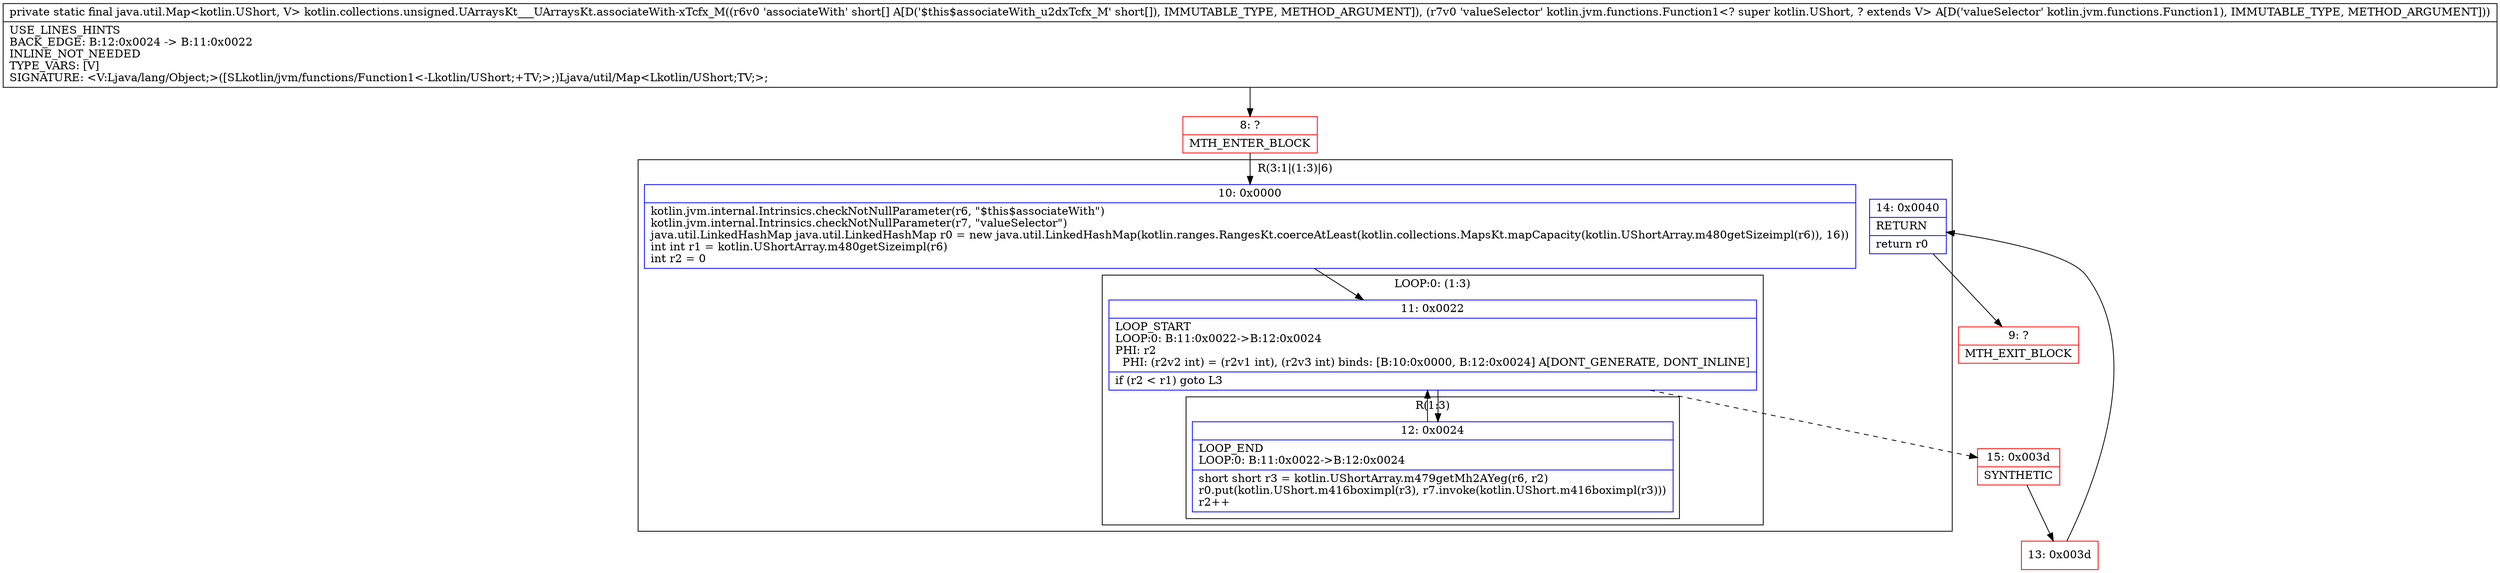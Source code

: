 digraph "CFG forkotlin.collections.unsigned.UArraysKt___UArraysKt.associateWith\-xTcfx_M([SLkotlin\/jvm\/functions\/Function1;)Ljava\/util\/Map;" {
subgraph cluster_Region_443320352 {
label = "R(3:1|(1:3)|6)";
node [shape=record,color=blue];
Node_10 [shape=record,label="{10\:\ 0x0000|kotlin.jvm.internal.Intrinsics.checkNotNullParameter(r6, \"$this$associateWith\")\lkotlin.jvm.internal.Intrinsics.checkNotNullParameter(r7, \"valueSelector\")\ljava.util.LinkedHashMap java.util.LinkedHashMap r0 = new java.util.LinkedHashMap(kotlin.ranges.RangesKt.coerceAtLeast(kotlin.collections.MapsKt.mapCapacity(kotlin.UShortArray.m480getSizeimpl(r6)), 16))\lint int r1 = kotlin.UShortArray.m480getSizeimpl(r6)\lint r2 = 0\l}"];
subgraph cluster_LoopRegion_30633676 {
label = "LOOP:0: (1:3)";
node [shape=record,color=blue];
Node_11 [shape=record,label="{11\:\ 0x0022|LOOP_START\lLOOP:0: B:11:0x0022\-\>B:12:0x0024\lPHI: r2 \l  PHI: (r2v2 int) = (r2v1 int), (r2v3 int) binds: [B:10:0x0000, B:12:0x0024] A[DONT_GENERATE, DONT_INLINE]\l|if (r2 \< r1) goto L3\l}"];
subgraph cluster_Region_788151008 {
label = "R(1:3)";
node [shape=record,color=blue];
Node_12 [shape=record,label="{12\:\ 0x0024|LOOP_END\lLOOP:0: B:11:0x0022\-\>B:12:0x0024\l|short short r3 = kotlin.UShortArray.m479getMh2AYeg(r6, r2)\lr0.put(kotlin.UShort.m416boximpl(r3), r7.invoke(kotlin.UShort.m416boximpl(r3)))\lr2++\l}"];
}
}
Node_14 [shape=record,label="{14\:\ 0x0040|RETURN\l|return r0\l}"];
}
Node_8 [shape=record,color=red,label="{8\:\ ?|MTH_ENTER_BLOCK\l}"];
Node_15 [shape=record,color=red,label="{15\:\ 0x003d|SYNTHETIC\l}"];
Node_13 [shape=record,color=red,label="{13\:\ 0x003d}"];
Node_9 [shape=record,color=red,label="{9\:\ ?|MTH_EXIT_BLOCK\l}"];
MethodNode[shape=record,label="{private static final java.util.Map\<kotlin.UShort, V\> kotlin.collections.unsigned.UArraysKt___UArraysKt.associateWith\-xTcfx_M((r6v0 'associateWith' short[] A[D('$this$associateWith_u2dxTcfx_M' short[]), IMMUTABLE_TYPE, METHOD_ARGUMENT]), (r7v0 'valueSelector' kotlin.jvm.functions.Function1\<? super kotlin.UShort, ? extends V\> A[D('valueSelector' kotlin.jvm.functions.Function1), IMMUTABLE_TYPE, METHOD_ARGUMENT]))  | USE_LINES_HINTS\lBACK_EDGE: B:12:0x0024 \-\> B:11:0x0022\lINLINE_NOT_NEEDED\lTYPE_VARS: [V]\lSIGNATURE: \<V:Ljava\/lang\/Object;\>([SLkotlin\/jvm\/functions\/Function1\<\-Lkotlin\/UShort;+TV;\>;)Ljava\/util\/Map\<Lkotlin\/UShort;TV;\>;\l}"];
MethodNode -> Node_8;Node_10 -> Node_11;
Node_11 -> Node_12;
Node_11 -> Node_15[style=dashed];
Node_12 -> Node_11;
Node_14 -> Node_9;
Node_8 -> Node_10;
Node_15 -> Node_13;
Node_13 -> Node_14;
}

